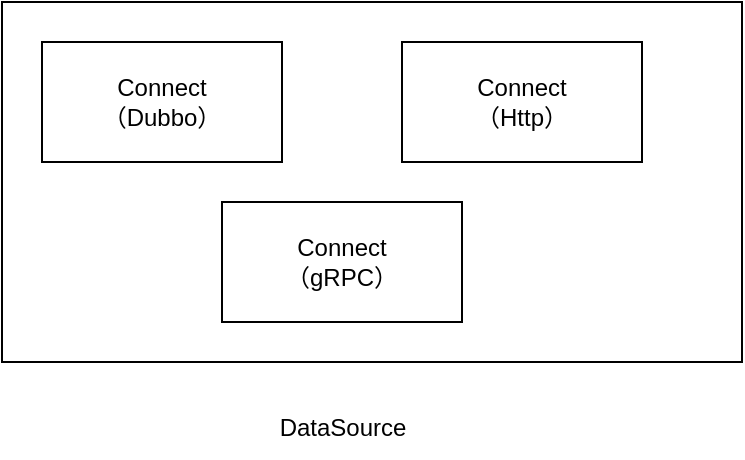 <mxfile version="24.3.1" type="github">
  <diagram name="第 1 页" id="BZWBPAkxv47QKrF1kTXy">
    <mxGraphModel dx="1434" dy="786" grid="1" gridSize="10" guides="1" tooltips="1" connect="1" arrows="1" fold="1" page="1" pageScale="1" pageWidth="827" pageHeight="1169" math="0" shadow="0">
      <root>
        <mxCell id="0" />
        <mxCell id="1" parent="0" />
        <mxCell id="XjzOqw0z4BdWkWevEG7S-1" value="" style="rounded=0;whiteSpace=wrap;html=1;" vertex="1" parent="1">
          <mxGeometry x="60" y="150" width="370" height="180" as="geometry" />
        </mxCell>
        <mxCell id="XjzOqw0z4BdWkWevEG7S-2" value="Connect&lt;div&gt;（Dubbo）&lt;/div&gt;" style="rounded=0;whiteSpace=wrap;html=1;" vertex="1" parent="1">
          <mxGeometry x="80" y="170" width="120" height="60" as="geometry" />
        </mxCell>
        <mxCell id="XjzOqw0z4BdWkWevEG7S-3" value="Connect&lt;div&gt;（Http）&lt;/div&gt;" style="rounded=0;whiteSpace=wrap;html=1;" vertex="1" parent="1">
          <mxGeometry x="260" y="170" width="120" height="60" as="geometry" />
        </mxCell>
        <mxCell id="XjzOqw0z4BdWkWevEG7S-4" value="Connect&lt;div&gt;（gRPC）&lt;/div&gt;" style="rounded=0;whiteSpace=wrap;html=1;" vertex="1" parent="1">
          <mxGeometry x="170" y="250" width="120" height="60" as="geometry" />
        </mxCell>
        <mxCell id="XjzOqw0z4BdWkWevEG7S-5" value="DataSource" style="text;html=1;align=center;verticalAlign=middle;resizable=0;points=[];autosize=1;strokeColor=none;fillColor=none;" vertex="1" parent="1">
          <mxGeometry x="185" y="348" width="90" height="30" as="geometry" />
        </mxCell>
      </root>
    </mxGraphModel>
  </diagram>
</mxfile>
